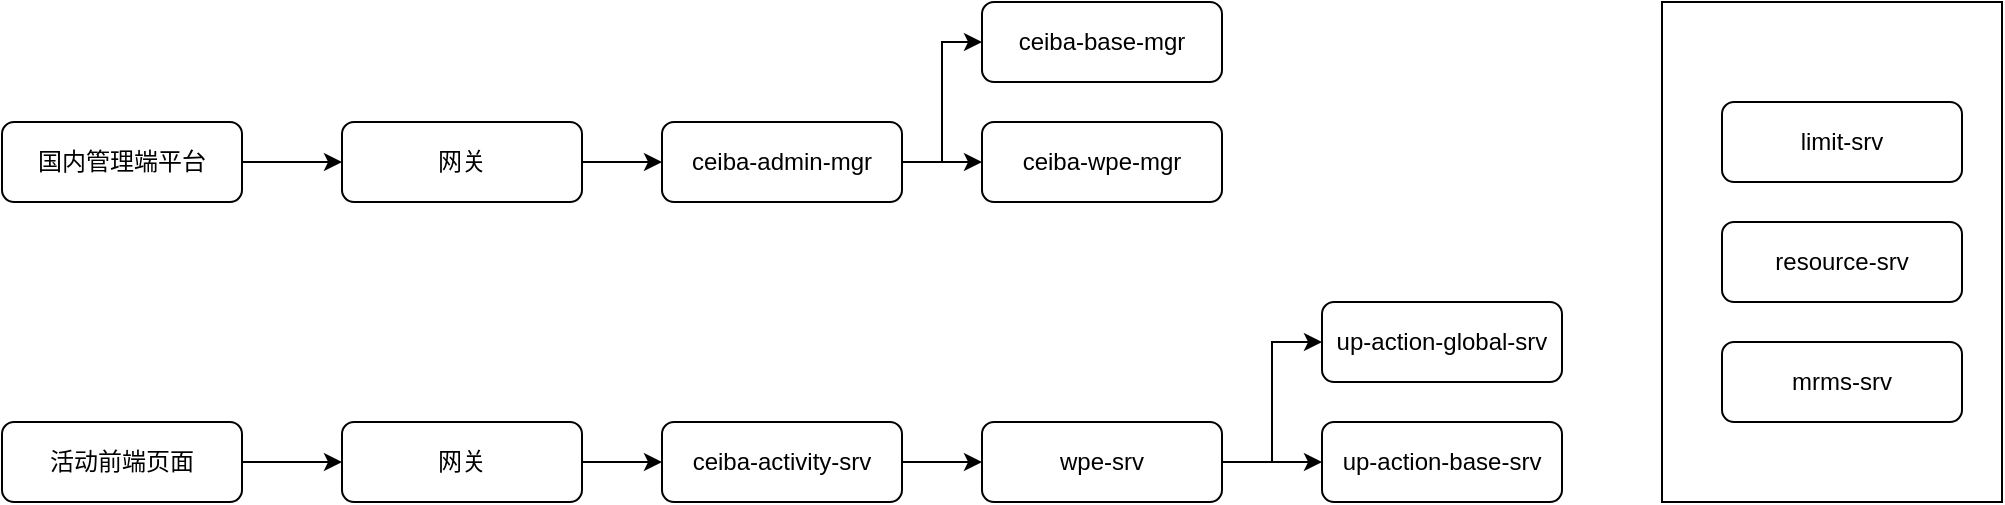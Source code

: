 <mxfile version="24.7.7">
  <diagram name="第 1 页" id="8D4Khury5t_Vpuh3uYas">
    <mxGraphModel dx="2069" dy="786" grid="1" gridSize="10" guides="1" tooltips="1" connect="1" arrows="1" fold="1" page="1" pageScale="1" pageWidth="827" pageHeight="1169" math="0" shadow="0">
      <root>
        <mxCell id="0" />
        <mxCell id="1" parent="0" />
        <mxCell id="zM7UcT_Rp65xprqbE8a4-21" value="" style="rounded=0;whiteSpace=wrap;html=1;" vertex="1" parent="1">
          <mxGeometry x="780" y="30" width="170" height="250" as="geometry" />
        </mxCell>
        <mxCell id="zM7UcT_Rp65xprqbE8a4-17" style="edgeStyle=orthogonalEdgeStyle;rounded=0;orthogonalLoop=1;jettySize=auto;html=1;exitX=1;exitY=0.5;exitDx=0;exitDy=0;" edge="1" parent="1" source="zM7UcT_Rp65xprqbE8a4-1" target="zM7UcT_Rp65xprqbE8a4-2">
          <mxGeometry relative="1" as="geometry" />
        </mxCell>
        <mxCell id="zM7UcT_Rp65xprqbE8a4-1" value="网关" style="rounded=1;whiteSpace=wrap;html=1;" vertex="1" parent="1">
          <mxGeometry x="120" y="240" width="120" height="40" as="geometry" />
        </mxCell>
        <mxCell id="zM7UcT_Rp65xprqbE8a4-18" style="edgeStyle=orthogonalEdgeStyle;rounded=0;orthogonalLoop=1;jettySize=auto;html=1;exitX=1;exitY=0.5;exitDx=0;exitDy=0;" edge="1" parent="1" source="zM7UcT_Rp65xprqbE8a4-2" target="zM7UcT_Rp65xprqbE8a4-3">
          <mxGeometry relative="1" as="geometry" />
        </mxCell>
        <mxCell id="zM7UcT_Rp65xprqbE8a4-2" value="ceiba-activity-srv" style="rounded=1;whiteSpace=wrap;html=1;" vertex="1" parent="1">
          <mxGeometry x="280" y="240" width="120" height="40" as="geometry" />
        </mxCell>
        <mxCell id="zM7UcT_Rp65xprqbE8a4-19" style="edgeStyle=orthogonalEdgeStyle;rounded=0;orthogonalLoop=1;jettySize=auto;html=1;exitX=1;exitY=0.5;exitDx=0;exitDy=0;entryX=0;entryY=0.5;entryDx=0;entryDy=0;" edge="1" parent="1" source="zM7UcT_Rp65xprqbE8a4-3" target="zM7UcT_Rp65xprqbE8a4-4">
          <mxGeometry relative="1" as="geometry" />
        </mxCell>
        <mxCell id="zM7UcT_Rp65xprqbE8a4-20" style="edgeStyle=orthogonalEdgeStyle;rounded=0;orthogonalLoop=1;jettySize=auto;html=1;exitX=1;exitY=0.5;exitDx=0;exitDy=0;entryX=0;entryY=0.5;entryDx=0;entryDy=0;" edge="1" parent="1" source="zM7UcT_Rp65xprqbE8a4-3" target="zM7UcT_Rp65xprqbE8a4-5">
          <mxGeometry relative="1" as="geometry" />
        </mxCell>
        <mxCell id="zM7UcT_Rp65xprqbE8a4-3" value="wpe-srv" style="rounded=1;whiteSpace=wrap;html=1;" vertex="1" parent="1">
          <mxGeometry x="440" y="240" width="120" height="40" as="geometry" />
        </mxCell>
        <mxCell id="zM7UcT_Rp65xprqbE8a4-4" value="up-action-base-srv" style="rounded=1;whiteSpace=wrap;html=1;" vertex="1" parent="1">
          <mxGeometry x="610" y="240" width="120" height="40" as="geometry" />
        </mxCell>
        <mxCell id="zM7UcT_Rp65xprqbE8a4-5" value="up-action-global-srv" style="rounded=1;whiteSpace=wrap;html=1;" vertex="1" parent="1">
          <mxGeometry x="610" y="180" width="120" height="40" as="geometry" />
        </mxCell>
        <mxCell id="zM7UcT_Rp65xprqbE8a4-6" value="resource-srv" style="rounded=1;whiteSpace=wrap;html=1;" vertex="1" parent="1">
          <mxGeometry x="810" y="140" width="120" height="40" as="geometry" />
        </mxCell>
        <mxCell id="zM7UcT_Rp65xprqbE8a4-7" value="limit-srv" style="rounded=1;whiteSpace=wrap;html=1;" vertex="1" parent="1">
          <mxGeometry x="810" y="80" width="120" height="40" as="geometry" />
        </mxCell>
        <mxCell id="zM7UcT_Rp65xprqbE8a4-8" value="mrms-srv" style="rounded=1;whiteSpace=wrap;html=1;" vertex="1" parent="1">
          <mxGeometry x="810" y="200" width="120" height="40" as="geometry" />
        </mxCell>
        <mxCell id="zM7UcT_Rp65xprqbE8a4-23" style="edgeStyle=orthogonalEdgeStyle;rounded=0;orthogonalLoop=1;jettySize=auto;html=1;exitX=1;exitY=0.5;exitDx=0;exitDy=0;entryX=0;entryY=0.5;entryDx=0;entryDy=0;" edge="1" parent="1" source="zM7UcT_Rp65xprqbE8a4-9" target="zM7UcT_Rp65xprqbE8a4-10">
          <mxGeometry relative="1" as="geometry" />
        </mxCell>
        <mxCell id="zM7UcT_Rp65xprqbE8a4-24" style="edgeStyle=orthogonalEdgeStyle;rounded=0;orthogonalLoop=1;jettySize=auto;html=1;exitX=1;exitY=0.5;exitDx=0;exitDy=0;entryX=0;entryY=0.5;entryDx=0;entryDy=0;" edge="1" parent="1" source="zM7UcT_Rp65xprqbE8a4-9" target="zM7UcT_Rp65xprqbE8a4-11">
          <mxGeometry relative="1" as="geometry" />
        </mxCell>
        <mxCell id="zM7UcT_Rp65xprqbE8a4-9" value="ceiba-admin-mgr" style="rounded=1;whiteSpace=wrap;html=1;" vertex="1" parent="1">
          <mxGeometry x="280" y="90" width="120" height="40" as="geometry" />
        </mxCell>
        <mxCell id="zM7UcT_Rp65xprqbE8a4-10" value="ceiba-wpe-mgr" style="rounded=1;whiteSpace=wrap;html=1;" vertex="1" parent="1">
          <mxGeometry x="440" y="90" width="120" height="40" as="geometry" />
        </mxCell>
        <mxCell id="zM7UcT_Rp65xprqbE8a4-11" value="ceiba-base-mgr" style="rounded=1;whiteSpace=wrap;html=1;" vertex="1" parent="1">
          <mxGeometry x="440" y="30" width="120" height="40" as="geometry" />
        </mxCell>
        <mxCell id="zM7UcT_Rp65xprqbE8a4-22" style="edgeStyle=orthogonalEdgeStyle;rounded=0;orthogonalLoop=1;jettySize=auto;html=1;exitX=1;exitY=0.5;exitDx=0;exitDy=0;entryX=0;entryY=0.5;entryDx=0;entryDy=0;" edge="1" parent="1" source="zM7UcT_Rp65xprqbE8a4-12" target="zM7UcT_Rp65xprqbE8a4-9">
          <mxGeometry relative="1" as="geometry" />
        </mxCell>
        <mxCell id="zM7UcT_Rp65xprqbE8a4-12" value="网关" style="rounded=1;whiteSpace=wrap;html=1;" vertex="1" parent="1">
          <mxGeometry x="120" y="90" width="120" height="40" as="geometry" />
        </mxCell>
        <mxCell id="zM7UcT_Rp65xprqbE8a4-15" style="edgeStyle=orthogonalEdgeStyle;rounded=0;orthogonalLoop=1;jettySize=auto;html=1;exitX=1;exitY=0.5;exitDx=0;exitDy=0;entryX=0;entryY=0.5;entryDx=0;entryDy=0;" edge="1" parent="1" source="zM7UcT_Rp65xprqbE8a4-13" target="zM7UcT_Rp65xprqbE8a4-12">
          <mxGeometry relative="1" as="geometry" />
        </mxCell>
        <mxCell id="zM7UcT_Rp65xprqbE8a4-13" value="国内管理端平台" style="rounded=1;whiteSpace=wrap;html=1;" vertex="1" parent="1">
          <mxGeometry x="-50" y="90" width="120" height="40" as="geometry" />
        </mxCell>
        <mxCell id="zM7UcT_Rp65xprqbE8a4-16" style="edgeStyle=orthogonalEdgeStyle;rounded=0;orthogonalLoop=1;jettySize=auto;html=1;exitX=1;exitY=0.5;exitDx=0;exitDy=0;entryX=0;entryY=0.5;entryDx=0;entryDy=0;" edge="1" parent="1" source="zM7UcT_Rp65xprqbE8a4-14" target="zM7UcT_Rp65xprqbE8a4-1">
          <mxGeometry relative="1" as="geometry" />
        </mxCell>
        <mxCell id="zM7UcT_Rp65xprqbE8a4-14" value="活动前端页面" style="rounded=1;whiteSpace=wrap;html=1;" vertex="1" parent="1">
          <mxGeometry x="-50" y="240" width="120" height="40" as="geometry" />
        </mxCell>
      </root>
    </mxGraphModel>
  </diagram>
</mxfile>
